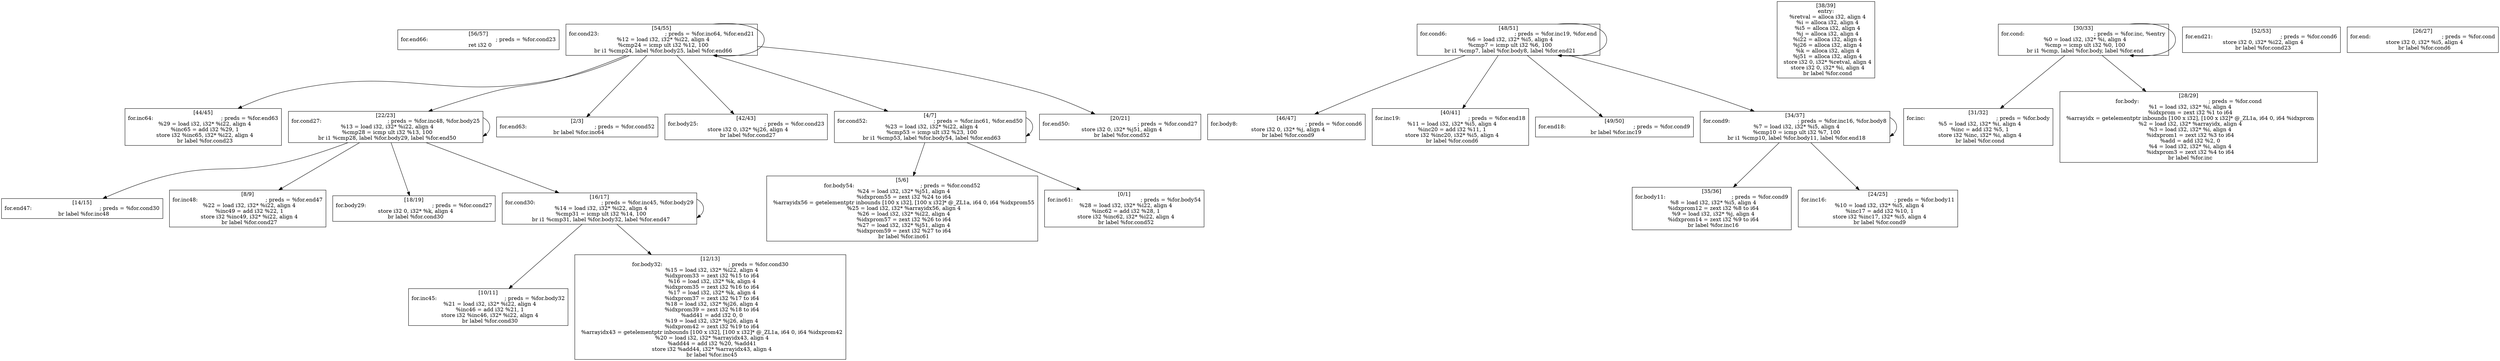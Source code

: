 
digraph G {


node57 [label="[56/57]
for.end66:                                        ; preds = %for.cond23
  ret i32 0
",shape=rectangle ]
node56 [label="[54/55]
for.cond23:                                       ; preds = %for.inc64, %for.end21
  %12 = load i32, i32* %i22, align 4
  %cmp24 = icmp ult i32 %12, 100
  br i1 %cmp24, label %for.body25, label %for.end66
",shape=rectangle ]
node53 [label="[48/51]
for.cond6:                                        ; preds = %for.inc19, %for.end
  %6 = load i32, i32* %i5, align 4
  %cmp7 = icmp ult i32 %6, 100
  br i1 %cmp7, label %for.body8, label %for.end21
",shape=rectangle ]
node52 [label="[46/47]
for.body8:                                        ; preds = %for.cond6
  store i32 0, i32* %j, align 4
  br label %for.cond9
",shape=rectangle ]
node51 [label="[44/45]
for.inc64:                                        ; preds = %for.end63
  %29 = load i32, i32* %i22, align 4
  %inc65 = add i32 %29, 1
  store i32 %inc65, i32* %i22, align 4
  br label %for.cond23
",shape=rectangle ]
node48 [label="[40/41]
for.inc19:                                        ; preds = %for.end18
  %11 = load i32, i32* %i5, align 4
  %inc20 = add i32 %11, 1
  store i32 %inc20, i32* %i5, align 4
  br label %for.cond6
",shape=rectangle ]
node47 [label="[38/39]
entry:
  %retval = alloca i32, align 4
  %i = alloca i32, align 4
  %i5 = alloca i32, align 4
  %j = alloca i32, align 4
  %i22 = alloca i32, align 4
  %j26 = alloca i32, align 4
  %k = alloca i32, align 4
  %j51 = alloca i32, align 4
  store i32 0, i32* %retval, align 4
  store i32 0, i32* %i, align 4
  br label %for.cond
",shape=rectangle ]
node55 [label="[49/50]
for.end18:                                        ; preds = %for.cond9
  br label %for.inc19
",shape=rectangle ]
node46 [label="[35/36]
for.body11:                                       ; preds = %for.cond9
  %8 = load i32, i32* %i5, align 4
  %idxprom12 = zext i32 %8 to i64
  %9 = load i32, i32* %j, align 4
  %idxprom14 = zext i32 %9 to i64
  br label %for.inc16
",shape=rectangle ]
node45 [label="[34/37]
for.cond9:                                        ; preds = %for.inc16, %for.body8
  %7 = load i32, i32* %i5, align 4
  %cmp10 = icmp ult i32 %7, 100
  br i1 %cmp10, label %for.body11, label %for.end18
",shape=rectangle ]
node50 [label="[31/32]
for.inc:                                          ; preds = %for.body
  %5 = load i32, i32* %i, align 4
  %inc = add i32 %5, 1
  store i32 %inc, i32* %i, align 4
  br label %for.cond
",shape=rectangle ]
node34 [label="[10/11]
for.inc45:                                        ; preds = %for.body32
  %21 = load i32, i32* %i22, align 4
  %inc46 = add i32 %21, 1
  store i32 %inc46, i32* %i22, align 4
  br label %for.cond30
",shape=rectangle ]
node33 [label="[5/6]
for.body54:                                       ; preds = %for.cond52
  %24 = load i32, i32* %j51, align 4
  %idxprom55 = zext i32 %24 to i64
  %arrayidx56 = getelementptr inbounds [100 x i32], [100 x i32]* @_ZL1a, i64 0, i64 %idxprom55
  %25 = load i32, i32* %arrayidx56, align 4
  %26 = load i32, i32* %i22, align 4
  %idxprom57 = zext i32 %26 to i64
  %27 = load i32, i32* %j51, align 4
  %idxprom59 = zext i32 %27 to i64
  br label %for.inc61
",shape=rectangle ]
node29 [label="[0/1]
for.inc61:                                        ; preds = %for.body54
  %28 = load i32, i32* %i22, align 4
  %inc62 = add i32 %28, 1
  store i32 %inc62, i32* %i22, align 4
  br label %for.cond52
",shape=rectangle ]
node54 [label="[52/53]
for.end21:                                        ; preds = %for.cond6
  store i32 0, i32* %i22, align 4
  br label %for.cond23
",shape=rectangle ]
node40 [label="[22/23]
for.cond27:                                       ; preds = %for.inc48, %for.body25
  %13 = load i32, i32* %i22, align 4
  %cmp28 = icmp ult i32 %13, 100
  br i1 %cmp28, label %for.body29, label %for.end50
",shape=rectangle ]
node36 [label="[14/15]
for.end47:                                        ; preds = %for.cond30
  br label %for.inc48
",shape=rectangle ]
node32 [label="[8/9]
for.inc48:                                        ; preds = %for.end47
  %22 = load i32, i32* %i22, align 4
  %inc49 = add i32 %22, 1
  store i32 %inc49, i32* %i22, align 4
  br label %for.cond27
",shape=rectangle ]
node30 [label="[2/3]
for.end63:                                        ; preds = %for.cond52
  br label %for.inc64
",shape=rectangle ]
node38 [label="[18/19]
for.body29:                                       ; preds = %for.cond27
  store i32 0, i32* %k, align 4
  br label %for.cond30
",shape=rectangle ]
node49 [label="[42/43]
for.body25:                                       ; preds = %for.cond23
  store i32 0, i32* %j26, align 4
  br label %for.cond27
",shape=rectangle ]
node35 [label="[12/13]
for.body32:                                       ; preds = %for.cond30
  %15 = load i32, i32* %i22, align 4
  %idxprom33 = zext i32 %15 to i64
  %16 = load i32, i32* %k, align 4
  %idxprom35 = zext i32 %16 to i64
  %17 = load i32, i32* %k, align 4
  %idxprom37 = zext i32 %17 to i64
  %18 = load i32, i32* %j26, align 4
  %idxprom39 = zext i32 %18 to i64
  %add41 = add i32 0, 0
  %19 = load i32, i32* %j26, align 4
  %idxprom42 = zext i32 %19 to i64
  %arrayidx43 = getelementptr inbounds [100 x i32], [100 x i32]* @_ZL1a, i64 0, i64 %idxprom42
  %20 = load i32, i32* %arrayidx43, align 4
  %add44 = add i32 %20, %add41
  store i32 %add44, i32* %arrayidx43, align 4
  br label %for.inc45
",shape=rectangle ]
node31 [label="[4/7]
for.cond52:                                       ; preds = %for.inc61, %for.end50
  %23 = load i32, i32* %i22, align 4
  %cmp53 = icmp ult i32 %23, 100
  br i1 %cmp53, label %for.body54, label %for.end63
",shape=rectangle ]
node39 [label="[20/21]
for.end50:                                        ; preds = %for.cond27
  store i32 0, i32* %j51, align 4
  br label %for.cond52
",shape=rectangle ]
node44 [label="[30/33]
for.cond:                                         ; preds = %for.inc, %entry
  %0 = load i32, i32* %i, align 4
  %cmp = icmp ult i32 %0, 100
  br i1 %cmp, label %for.body, label %for.end
",shape=rectangle ]
node37 [label="[16/17]
for.cond30:                                       ; preds = %for.inc45, %for.body29
  %14 = load i32, i32* %i22, align 4
  %cmp31 = icmp ult i32 %14, 100
  br i1 %cmp31, label %for.body32, label %for.end47
",shape=rectangle ]
node41 [label="[24/25]
for.inc16:                                        ; preds = %for.body11
  %10 = load i32, i32* %i5, align 4
  %inc17 = add i32 %10, 1
  store i32 %inc17, i32* %i5, align 4
  br label %for.cond9
",shape=rectangle ]
node43 [label="[28/29]
for.body:                                         ; preds = %for.cond
  %1 = load i32, i32* %i, align 4
  %idxprom = zext i32 %1 to i64
  %arrayidx = getelementptr inbounds [100 x i32], [100 x i32]* @_ZL1a, i64 0, i64 %idxprom
  %2 = load i32, i32* %arrayidx, align 4
  %3 = load i32, i32* %i, align 4
  %idxprom1 = zext i32 %3 to i64
  %add = add i32 %2, 0
  %4 = load i32, i32* %i, align 4
  %idxprom3 = zext i32 %4 to i64
  br label %for.inc
",shape=rectangle ]
node42 [label="[26/27]
for.end:                                          ; preds = %for.cond
  store i32 0, i32* %i5, align 4
  br label %for.cond6
",shape=rectangle ]

node56->node40 [ ]
node56->node49 [ ]
node44->node50 [ ]
node53->node55 [ ]
node53->node45 [ ]
node37->node34 [ ]
node44->node43 [ ]
node56->node56 [ ]
node45->node45 [ ]
node44->node44 [ ]
node40->node32 [ ]
node37->node35 [ ]
node31->node33 [ ]
node56->node31 [ ]
node53->node48 [ ]
node45->node41 [ ]
node31->node29 [ ]
node56->node30 [ ]
node40->node38 [ ]
node40->node36 [ ]
node40->node37 [ ]
node45->node46 [ ]
node40->node40 [ ]
node56->node51 [ ]
node53->node53 [ ]
node53->node52 [ ]
node31->node31 [ ]
node56->node39 [ ]
node37->node37 [ ]


}
